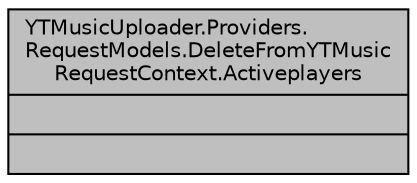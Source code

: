 digraph "YTMusicUploader.Providers.RequestModels.DeleteFromYTMusicRequestContext.Activeplayers"
{
 // LATEX_PDF_SIZE
  edge [fontname="Helvetica",fontsize="10",labelfontname="Helvetica",labelfontsize="10"];
  node [fontname="Helvetica",fontsize="10",shape=record];
  Node1 [label="{YTMusicUploader.Providers.\lRequestModels.DeleteFromYTMusic\lRequestContext.Activeplayers\n||}",height=0.2,width=0.4,color="black", fillcolor="grey75", style="filled", fontcolor="black",tooltip=" "];
}
